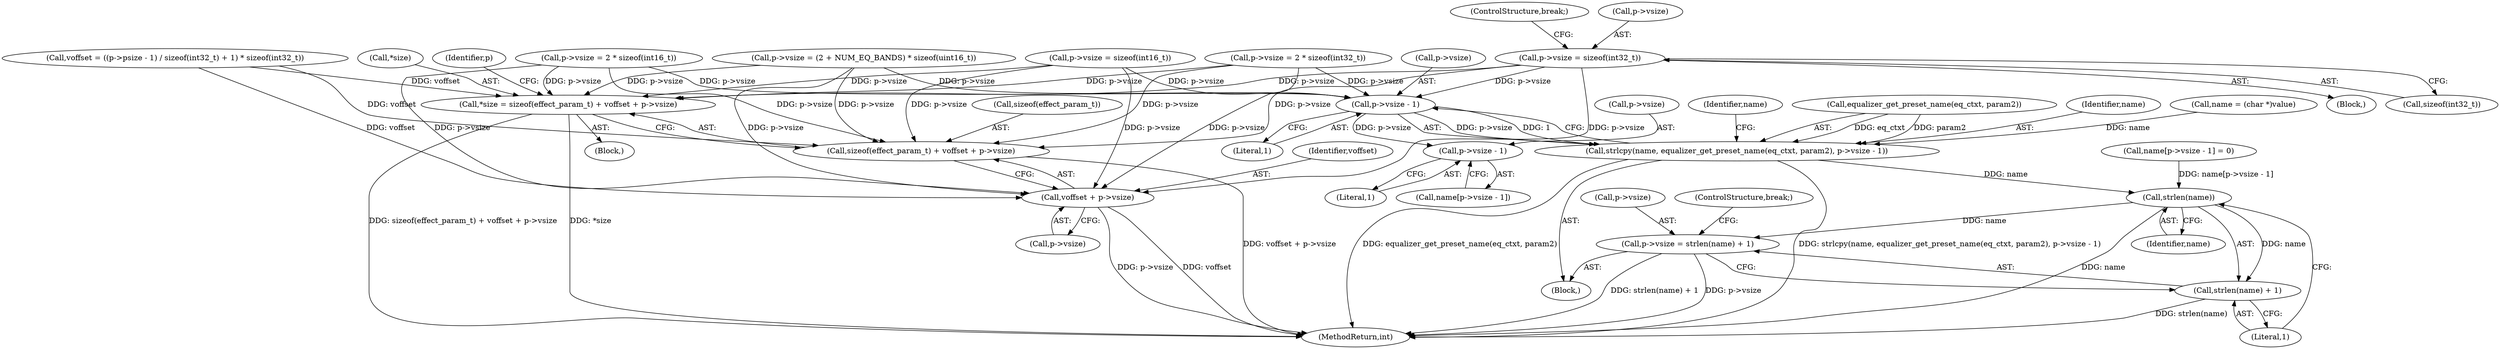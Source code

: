 digraph "0_Android_d72ea85c78a1a68bf99fd5804ad9784b4102fe57@API" {
"1000252" [label="(Call,p->vsize = sizeof(int32_t))"];
"1000297" [label="(Call,*size = sizeof(effect_param_t) + voffset + p->vsize)"];
"1000300" [label="(Call,sizeof(effect_param_t) + voffset + p->vsize)"];
"1000303" [label="(Call,voffset + p->vsize)"];
"1000525" [label="(Call,p->vsize - 1)"];
"1000520" [label="(Call,strlcpy(name, equalizer_get_preset_name(eq_ctxt, param2), p->vsize - 1))"];
"1000544" [label="(Call,strlen(name))"];
"1000539" [label="(Call,p->vsize = strlen(name) + 1)"];
"1000543" [label="(Call,strlen(name) + 1)"];
"1000533" [label="(Call,p->vsize - 1)"];
"1000547" [label="(ControlStructure,break;)"];
"1000258" [label="(ControlStructure,break;)"];
"1000112" [label="(Call,voffset = ((p->psize - 1) / sizeof(int32_t) + 1) * sizeof(int32_t))"];
"1000534" [label="(Call,p->vsize)"];
"1000301" [label="(Call,sizeof(effect_param_t))"];
"1000530" [label="(Call,name[p->vsize - 1] = 0)"];
"1000252" [label="(Call,p->vsize = sizeof(int32_t))"];
"1000303" [label="(Call,voffset + p->vsize)"];
"1000526" [label="(Call,p->vsize)"];
"1000544" [label="(Call,strlen(name))"];
"1000540" [label="(Call,p->vsize)"];
"1000532" [label="(Identifier,name)"];
"1000318" [label="(Block,)"];
"1000298" [label="(Call,*size)"];
"1000181" [label="(Call,p->vsize = sizeof(int16_t))"];
"1000537" [label="(Literal,1)"];
"1000229" [label="(Call,p->vsize = 2 * sizeof(int32_t))"];
"1000520" [label="(Call,strlcpy(name, equalizer_get_preset_name(eq_ctxt, param2), p->vsize - 1))"];
"1000300" [label="(Call,sizeof(effect_param_t) + voffset + p->vsize)"];
"1000162" [label="(Block,)"];
"1000522" [label="(Call,equalizer_get_preset_name(eq_ctxt, param2))"];
"1000529" [label="(Literal,1)"];
"1000204" [label="(Call,p->vsize = 2 * sizeof(int16_t))"];
"1000539" [label="(Call,p->vsize = strlen(name) + 1)"];
"1000311" [label="(Identifier,p)"];
"1000104" [label="(Block,)"];
"1000256" [label="(Call,sizeof(int32_t))"];
"1000545" [label="(Identifier,name)"];
"1000606" [label="(MethodReturn,int)"];
"1000253" [label="(Call,p->vsize)"];
"1000305" [label="(Call,p->vsize)"];
"1000533" [label="(Call,p->vsize - 1)"];
"1000525" [label="(Call,p->vsize - 1)"];
"1000279" [label="(Call,p->vsize = (2 + NUM_EQ_BANDS) * sizeof(uint16_t))"];
"1000297" [label="(Call,*size = sizeof(effect_param_t) + voffset + p->vsize)"];
"1000521" [label="(Identifier,name)"];
"1000543" [label="(Call,strlen(name) + 1)"];
"1000304" [label="(Identifier,voffset)"];
"1000515" [label="(Call,name = (char *)value)"];
"1000546" [label="(Literal,1)"];
"1000531" [label="(Call,name[p->vsize - 1])"];
"1000252" -> "1000162"  [label="AST: "];
"1000252" -> "1000256"  [label="CFG: "];
"1000253" -> "1000252"  [label="AST: "];
"1000256" -> "1000252"  [label="AST: "];
"1000258" -> "1000252"  [label="CFG: "];
"1000252" -> "1000297"  [label="DDG: p->vsize"];
"1000252" -> "1000300"  [label="DDG: p->vsize"];
"1000252" -> "1000303"  [label="DDG: p->vsize"];
"1000252" -> "1000525"  [label="DDG: p->vsize"];
"1000297" -> "1000104"  [label="AST: "];
"1000297" -> "1000300"  [label="CFG: "];
"1000298" -> "1000297"  [label="AST: "];
"1000300" -> "1000297"  [label="AST: "];
"1000311" -> "1000297"  [label="CFG: "];
"1000297" -> "1000606"  [label="DDG: *size"];
"1000297" -> "1000606"  [label="DDG: sizeof(effect_param_t) + voffset + p->vsize"];
"1000112" -> "1000297"  [label="DDG: voffset"];
"1000181" -> "1000297"  [label="DDG: p->vsize"];
"1000229" -> "1000297"  [label="DDG: p->vsize"];
"1000204" -> "1000297"  [label="DDG: p->vsize"];
"1000279" -> "1000297"  [label="DDG: p->vsize"];
"1000300" -> "1000303"  [label="CFG: "];
"1000301" -> "1000300"  [label="AST: "];
"1000303" -> "1000300"  [label="AST: "];
"1000300" -> "1000606"  [label="DDG: voffset + p->vsize"];
"1000112" -> "1000300"  [label="DDG: voffset"];
"1000181" -> "1000300"  [label="DDG: p->vsize"];
"1000229" -> "1000300"  [label="DDG: p->vsize"];
"1000204" -> "1000300"  [label="DDG: p->vsize"];
"1000279" -> "1000300"  [label="DDG: p->vsize"];
"1000303" -> "1000305"  [label="CFG: "];
"1000304" -> "1000303"  [label="AST: "];
"1000305" -> "1000303"  [label="AST: "];
"1000303" -> "1000606"  [label="DDG: voffset"];
"1000303" -> "1000606"  [label="DDG: p->vsize"];
"1000112" -> "1000303"  [label="DDG: voffset"];
"1000181" -> "1000303"  [label="DDG: p->vsize"];
"1000229" -> "1000303"  [label="DDG: p->vsize"];
"1000204" -> "1000303"  [label="DDG: p->vsize"];
"1000279" -> "1000303"  [label="DDG: p->vsize"];
"1000525" -> "1000520"  [label="AST: "];
"1000525" -> "1000529"  [label="CFG: "];
"1000526" -> "1000525"  [label="AST: "];
"1000529" -> "1000525"  [label="AST: "];
"1000520" -> "1000525"  [label="CFG: "];
"1000525" -> "1000520"  [label="DDG: p->vsize"];
"1000525" -> "1000520"  [label="DDG: 1"];
"1000181" -> "1000525"  [label="DDG: p->vsize"];
"1000229" -> "1000525"  [label="DDG: p->vsize"];
"1000204" -> "1000525"  [label="DDG: p->vsize"];
"1000279" -> "1000525"  [label="DDG: p->vsize"];
"1000525" -> "1000533"  [label="DDG: p->vsize"];
"1000520" -> "1000318"  [label="AST: "];
"1000521" -> "1000520"  [label="AST: "];
"1000522" -> "1000520"  [label="AST: "];
"1000532" -> "1000520"  [label="CFG: "];
"1000520" -> "1000606"  [label="DDG: strlcpy(name, equalizer_get_preset_name(eq_ctxt, param2), p->vsize - 1)"];
"1000520" -> "1000606"  [label="DDG: equalizer_get_preset_name(eq_ctxt, param2)"];
"1000515" -> "1000520"  [label="DDG: name"];
"1000522" -> "1000520"  [label="DDG: eq_ctxt"];
"1000522" -> "1000520"  [label="DDG: param2"];
"1000520" -> "1000544"  [label="DDG: name"];
"1000544" -> "1000543"  [label="AST: "];
"1000544" -> "1000545"  [label="CFG: "];
"1000545" -> "1000544"  [label="AST: "];
"1000546" -> "1000544"  [label="CFG: "];
"1000544" -> "1000606"  [label="DDG: name"];
"1000544" -> "1000539"  [label="DDG: name"];
"1000544" -> "1000543"  [label="DDG: name"];
"1000530" -> "1000544"  [label="DDG: name[p->vsize - 1]"];
"1000539" -> "1000318"  [label="AST: "];
"1000539" -> "1000543"  [label="CFG: "];
"1000540" -> "1000539"  [label="AST: "];
"1000543" -> "1000539"  [label="AST: "];
"1000547" -> "1000539"  [label="CFG: "];
"1000539" -> "1000606"  [label="DDG: p->vsize"];
"1000539" -> "1000606"  [label="DDG: strlen(name) + 1"];
"1000543" -> "1000546"  [label="CFG: "];
"1000546" -> "1000543"  [label="AST: "];
"1000543" -> "1000606"  [label="DDG: strlen(name)"];
"1000533" -> "1000531"  [label="AST: "];
"1000533" -> "1000537"  [label="CFG: "];
"1000534" -> "1000533"  [label="AST: "];
"1000537" -> "1000533"  [label="AST: "];
"1000531" -> "1000533"  [label="CFG: "];
}
